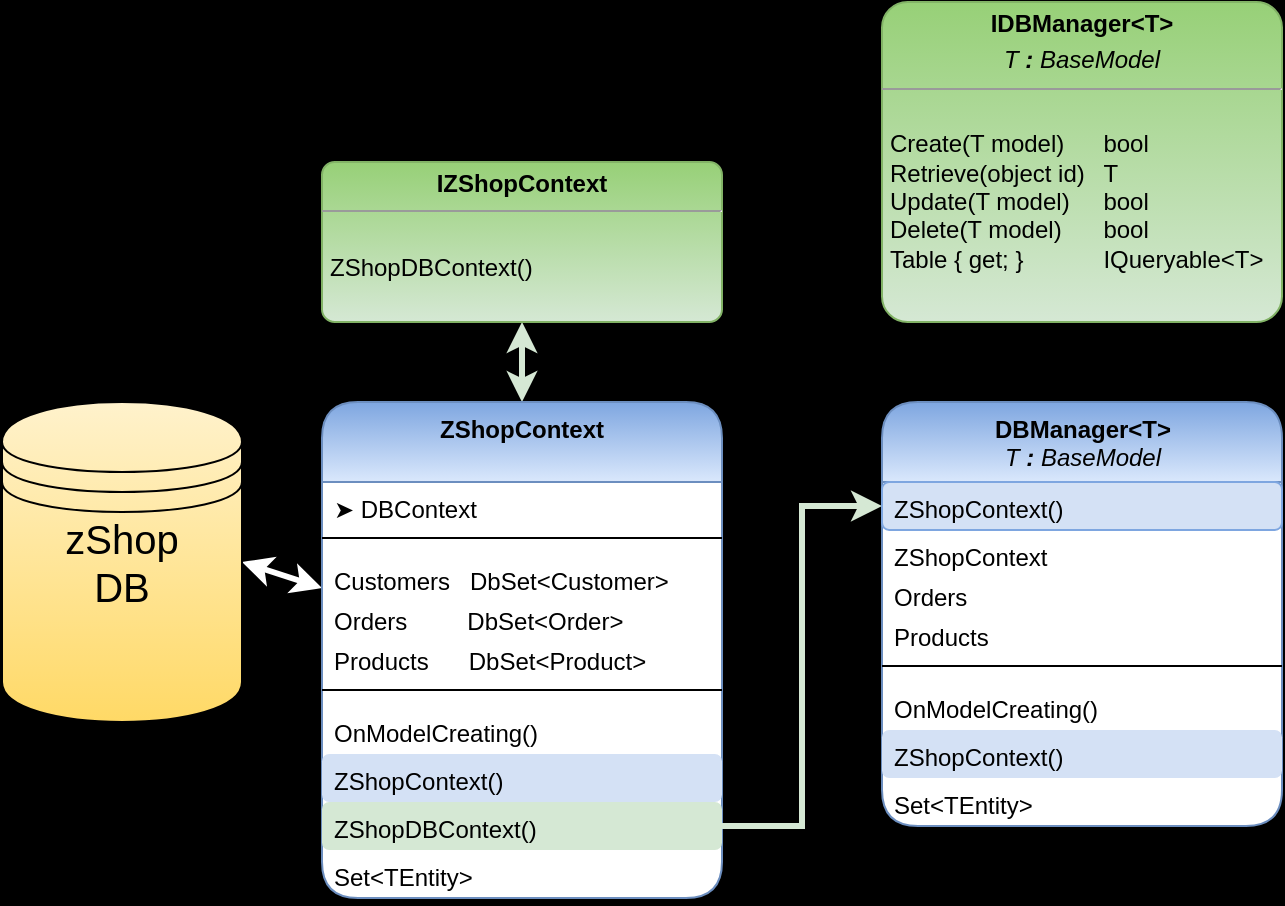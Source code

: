 <mxfile version="15.4.0" type="device"><diagram id="DPeEBo3euNkGFmNGFR4v" name="Side-1"><mxGraphModel dx="1182" dy="792" grid="1" gridSize="10" guides="1" tooltips="1" connect="1" arrows="1" fold="1" page="1" pageScale="1" pageWidth="1654" pageHeight="1169" background="#000000" math="0" shadow="0"><root><mxCell id="0"/><mxCell id="1" parent="0"/><mxCell id="m7e8wsm2qVilHLq1CcKE-19" style="rounded=0;orthogonalLoop=1;jettySize=auto;html=1;exitX=1;exitY=0.5;exitDx=0;exitDy=0;fontSize=10;strokeColor=#FFFFFF;strokeWidth=3;startArrow=classic;startFill=1;entryX=0;entryY=0.85;entryDx=0;entryDy=0;entryPerimeter=0;" edge="1" parent="1" source="m7e8wsm2qVilHLq1CcKE-1" target="m7e8wsm2qVilHLq1CcKE-10"><mxGeometry relative="1" as="geometry"><mxPoint x="190" y="320" as="targetPoint"/></mxGeometry></mxCell><mxCell id="m7e8wsm2qVilHLq1CcKE-1" value="zShop&lt;br style=&quot;font-size: 20px;&quot;&gt;DB" style="shape=datastore;whiteSpace=wrap;html=1;gradientColor=#ffd966;fillColor=#fff2cc;strokeColor=#000000;fontSize=20;verticalAlign=top;" vertex="1" parent="1"><mxGeometry x="40" y="240" width="120" height="160" as="geometry"/></mxCell><mxCell id="m7e8wsm2qVilHLq1CcKE-20" style="edgeStyle=orthogonalEdgeStyle;rounded=0;orthogonalLoop=1;jettySize=auto;html=1;exitX=0.5;exitY=0;exitDx=0;exitDy=0;entryX=0.5;entryY=1;entryDx=0;entryDy=0;fontSize=10;startArrow=classic;startFill=1;strokeColor=#D5E8D4;strokeWidth=3;" edge="1" parent="1" source="m7e8wsm2qVilHLq1CcKE-6" target="m7e8wsm2qVilHLq1CcKE-39"><mxGeometry relative="1" as="geometry"><mxPoint x="280" y="200" as="targetPoint"/></mxGeometry></mxCell><mxCell id="m7e8wsm2qVilHLq1CcKE-6" value="ZShopContext" style="swimlane;fontStyle=1;align=center;verticalAlign=top;childLayout=stackLayout;horizontal=1;startSize=40;horizontalStack=0;resizeParent=1;resizeParentMax=0;resizeLast=0;collapsible=1;marginBottom=0;rounded=1;strokeColor=#6c8ebf;gradientDirection=north;fillColor=#dae8fc;glass=0;gradientColor=#7ea6e0;swimlaneFillColor=default;" vertex="1" parent="1"><mxGeometry x="200" y="240" width="200" height="248" as="geometry"/></mxCell><mxCell id="m7e8wsm2qVilHLq1CcKE-7" value="➤ DBContext" style="text;strokeColor=none;fillColor=none;align=left;verticalAlign=top;spacingLeft=4;spacingRight=4;overflow=hidden;rotatable=0;points=[[0,0.5],[1,0.5]];portConstraint=eastwest;rounded=1;imageHeight=20;imageAspect=1;" vertex="1" parent="m7e8wsm2qVilHLq1CcKE-6"><mxGeometry y="40" width="200" height="20" as="geometry"/></mxCell><mxCell id="m7e8wsm2qVilHLq1CcKE-16" value="" style="line;strokeWidth=1;fillColor=none;align=left;verticalAlign=middle;spacingTop=-1;spacingLeft=3;spacingRight=3;rotatable=0;labelPosition=right;points=[];portConstraint=eastwest;rounded=1;" vertex="1" parent="m7e8wsm2qVilHLq1CcKE-6"><mxGeometry y="60" width="200" height="16" as="geometry"/></mxCell><mxCell id="m7e8wsm2qVilHLq1CcKE-10" value="Customers   DbSet&lt;Customer&gt;" style="text;strokeColor=none;fillColor=none;align=left;verticalAlign=top;spacingLeft=4;spacingRight=4;overflow=hidden;rotatable=0;points=[[0,0.5],[1,0.5]];portConstraint=eastwest;rounded=1;glass=0;" vertex="1" parent="m7e8wsm2qVilHLq1CcKE-6"><mxGeometry y="76" width="200" height="20" as="geometry"/></mxCell><mxCell id="m7e8wsm2qVilHLq1CcKE-11" value="Orders         DbSet&lt;Order&gt;" style="text;strokeColor=none;fillColor=none;align=left;verticalAlign=top;spacingLeft=4;spacingRight=4;overflow=hidden;rotatable=0;points=[[0,0.5],[1,0.5]];portConstraint=eastwest;rounded=1;glass=0;" vertex="1" parent="m7e8wsm2qVilHLq1CcKE-6"><mxGeometry y="96" width="200" height="20" as="geometry"/></mxCell><mxCell id="m7e8wsm2qVilHLq1CcKE-12" value="Products      DbSet&lt;Product&gt;" style="text;strokeColor=none;fillColor=none;align=left;verticalAlign=top;spacingLeft=4;spacingRight=4;overflow=hidden;rotatable=0;points=[[0,0.5],[1,0.5]];portConstraint=eastwest;rounded=1;glass=0;" vertex="1" parent="m7e8wsm2qVilHLq1CcKE-6"><mxGeometry y="116" width="200" height="20" as="geometry"/></mxCell><mxCell id="m7e8wsm2qVilHLq1CcKE-8" value="" style="line;strokeWidth=1;fillColor=none;align=left;verticalAlign=middle;spacingTop=-1;spacingLeft=3;spacingRight=3;rotatable=0;labelPosition=right;points=[];portConstraint=eastwest;rounded=1;" vertex="1" parent="m7e8wsm2qVilHLq1CcKE-6"><mxGeometry y="136" width="200" height="16" as="geometry"/></mxCell><mxCell id="m7e8wsm2qVilHLq1CcKE-9" value="OnModelCreating()" style="text;strokeColor=none;fillColor=none;align=left;verticalAlign=top;spacingLeft=4;spacingRight=4;overflow=hidden;rotatable=0;points=[[0,0.5],[1,0.5]];portConstraint=eastwest;rounded=1;" vertex="1" parent="m7e8wsm2qVilHLq1CcKE-6"><mxGeometry y="152" width="200" height="24" as="geometry"/></mxCell><mxCell id="m7e8wsm2qVilHLq1CcKE-14" value="ZShopContext()" style="text;strokeColor=none;fillColor=#D4E1F5;align=left;verticalAlign=top;spacingLeft=4;spacingRight=4;overflow=hidden;rotatable=0;points=[[0,0.5],[1,0.5]];portConstraint=eastwest;rounded=1;glass=0;" vertex="1" parent="m7e8wsm2qVilHLq1CcKE-6"><mxGeometry y="176" width="200" height="24" as="geometry"/></mxCell><mxCell id="m7e8wsm2qVilHLq1CcKE-15" value="ZShopDBContext()" style="text;strokeColor=none;fillColor=#D5E8D4;align=left;verticalAlign=top;spacingLeft=4;spacingRight=4;overflow=hidden;rotatable=0;points=[[0,0.5],[1,0.5]];portConstraint=eastwest;rounded=1;" vertex="1" parent="m7e8wsm2qVilHLq1CcKE-6"><mxGeometry y="200" width="200" height="24" as="geometry"/></mxCell><mxCell id="m7e8wsm2qVilHLq1CcKE-13" value="Set&lt;TEntity&gt;" style="text;strokeColor=none;fillColor=none;align=left;verticalAlign=top;spacingLeft=4;spacingRight=4;overflow=hidden;rotatable=0;points=[[0,0.5],[1,0.5]];portConstraint=eastwest;rounded=1;" vertex="1" parent="m7e8wsm2qVilHLq1CcKE-6"><mxGeometry y="224" width="200" height="24" as="geometry"/></mxCell><mxCell id="m7e8wsm2qVilHLq1CcKE-21" style="edgeStyle=orthogonalEdgeStyle;rounded=0;orthogonalLoop=1;jettySize=auto;html=1;exitX=1;exitY=0.5;exitDx=0;exitDy=0;fontSize=20;startArrow=none;startFill=0;strokeColor=#D5E8D4;strokeWidth=3;entryX=0;entryY=0.5;entryDx=0;entryDy=0;" edge="1" parent="1" source="m7e8wsm2qVilHLq1CcKE-15" target="m7e8wsm2qVilHLq1CcKE-32"><mxGeometry relative="1" as="geometry"><mxPoint x="480" y="438" as="targetPoint"/></mxGeometry></mxCell><mxCell id="m7e8wsm2qVilHLq1CcKE-23" value="&lt;b&gt;DBManager&amp;lt;T&amp;gt;&lt;/b&gt;&lt;br&gt;&lt;i&gt;T &lt;b&gt;:&lt;/b&gt; BaseModel&lt;/i&gt;" style="swimlane;fontStyle=0;align=center;verticalAlign=top;childLayout=stackLayout;horizontal=1;startSize=40;horizontalStack=0;resizeParent=1;resizeParentMax=0;resizeLast=0;collapsible=1;marginBottom=0;rounded=1;strokeColor=#6c8ebf;gradientDirection=north;fillColor=#dae8fc;glass=0;gradientColor=#7ea6e0;swimlaneFillColor=default;fontColor=default;html=1;" vertex="1" parent="1"><mxGeometry x="480" y="240" width="200" height="212" as="geometry"/></mxCell><mxCell id="m7e8wsm2qVilHLq1CcKE-32" value="ZShopContext()" style="text;strokeColor=#7EA6E0;fillColor=#D4E1F5;align=left;verticalAlign=top;spacingLeft=4;spacingRight=4;overflow=hidden;rotatable=0;points=[[0,0.5],[1,0.5]];portConstraint=eastwest;rounded=1;" vertex="1" parent="m7e8wsm2qVilHLq1CcKE-23"><mxGeometry y="40" width="200" height="24" as="geometry"/></mxCell><mxCell id="m7e8wsm2qVilHLq1CcKE-26" value="ZShopContext" style="text;strokeColor=none;fillColor=none;align=left;verticalAlign=top;spacingLeft=4;spacingRight=4;overflow=hidden;rotatable=0;points=[[0,0.5],[1,0.5]];portConstraint=eastwest;rounded=1;glass=0;" vertex="1" parent="m7e8wsm2qVilHLq1CcKE-23"><mxGeometry y="64" width="200" height="20" as="geometry"/></mxCell><mxCell id="m7e8wsm2qVilHLq1CcKE-27" value="Orders" style="text;strokeColor=none;fillColor=none;align=left;verticalAlign=top;spacingLeft=4;spacingRight=4;overflow=hidden;rotatable=0;points=[[0,0.5],[1,0.5]];portConstraint=eastwest;rounded=1;glass=0;" vertex="1" parent="m7e8wsm2qVilHLq1CcKE-23"><mxGeometry y="84" width="200" height="20" as="geometry"/></mxCell><mxCell id="m7e8wsm2qVilHLq1CcKE-28" value="Products" style="text;strokeColor=none;fillColor=none;align=left;verticalAlign=top;spacingLeft=4;spacingRight=4;overflow=hidden;rotatable=0;points=[[0,0.5],[1,0.5]];portConstraint=eastwest;rounded=1;glass=0;" vertex="1" parent="m7e8wsm2qVilHLq1CcKE-23"><mxGeometry y="104" width="200" height="20" as="geometry"/></mxCell><mxCell id="m7e8wsm2qVilHLq1CcKE-29" value="" style="line;strokeWidth=1;fillColor=none;align=left;verticalAlign=middle;spacingTop=-1;spacingLeft=3;spacingRight=3;rotatable=0;labelPosition=right;points=[];portConstraint=eastwest;rounded=1;" vertex="1" parent="m7e8wsm2qVilHLq1CcKE-23"><mxGeometry y="124" width="200" height="16" as="geometry"/></mxCell><mxCell id="m7e8wsm2qVilHLq1CcKE-30" value="OnModelCreating()" style="text;strokeColor=none;fillColor=none;align=left;verticalAlign=top;spacingLeft=4;spacingRight=4;overflow=hidden;rotatable=0;points=[[0,0.5],[1,0.5]];portConstraint=eastwest;rounded=1;" vertex="1" parent="m7e8wsm2qVilHLq1CcKE-23"><mxGeometry y="140" width="200" height="24" as="geometry"/></mxCell><mxCell id="m7e8wsm2qVilHLq1CcKE-31" value="ZShopContext()" style="text;strokeColor=none;fillColor=#D4E1F5;align=left;verticalAlign=top;spacingLeft=4;spacingRight=4;overflow=hidden;rotatable=0;points=[[0,0.5],[1,0.5]];portConstraint=eastwest;rounded=1;glass=0;" vertex="1" parent="m7e8wsm2qVilHLq1CcKE-23"><mxGeometry y="164" width="200" height="24" as="geometry"/></mxCell><mxCell id="m7e8wsm2qVilHLq1CcKE-33" value="Set&lt;TEntity&gt;" style="text;strokeColor=none;fillColor=none;align=left;verticalAlign=top;spacingLeft=4;spacingRight=4;overflow=hidden;rotatable=0;points=[[0,0.5],[1,0.5]];portConstraint=eastwest;rounded=1;" vertex="1" parent="m7e8wsm2qVilHLq1CcKE-23"><mxGeometry y="188" width="200" height="24" as="geometry"/></mxCell><mxCell id="m7e8wsm2qVilHLq1CcKE-38" value="&lt;p style=&quot;margin: 0px ; margin-top: 4px ; text-align: center&quot;&gt;&lt;b&gt;IDBManager&amp;lt;T&amp;gt;&lt;/b&gt;&lt;/p&gt;&lt;p style=&quot;margin: 0px ; margin-top: 4px ; text-align: center&quot;&gt;&lt;i&gt;T &lt;b&gt;:&lt;/b&gt; BaseModel&lt;/i&gt;&lt;/p&gt;&lt;hr size=&quot;1&quot;&gt;&lt;p style=&quot;margin: 0px ; margin-left: 4px&quot;&gt;&lt;br&gt;&lt;/p&gt;&lt;p style=&quot;margin: 0px ; margin-left: 4px&quot;&gt;Create(T model)&lt;span style=&quot;white-space: pre&quot;&gt;&#9;&lt;/span&gt;bool&lt;br&gt;Retrieve(object id)&lt;span style=&quot;white-space: pre&quot;&gt;&#9;&lt;/span&gt;T&lt;/p&gt;&lt;p style=&quot;margin: 0px ; margin-left: 4px&quot;&gt;Update(T model)&lt;span style=&quot;white-space: pre&quot;&gt;&#9;&lt;/span&gt;bool&lt;/p&gt;&lt;p style=&quot;margin: 0px ; margin-left: 4px&quot;&gt;Delete(T model)&lt;span style=&quot;white-space: pre&quot;&gt;&#9;&lt;/span&gt;bool&lt;/p&gt;&lt;p style=&quot;margin: 0px ; margin-left: 4px&quot;&gt;Table { get; }&lt;span style=&quot;white-space: pre&quot;&gt;&#9;&lt;/span&gt;&lt;span style=&quot;white-space: pre&quot;&gt;&#9;&lt;/span&gt;IQueryable&amp;lt;T&amp;gt;&lt;/p&gt;" style="verticalAlign=top;align=left;overflow=fill;fontSize=12;fontFamily=Helvetica;html=1;rounded=1;glass=0;strokeColor=#82b366;fillColor=#d5e8d4;gradientColor=#97d077;gradientDirection=north;arcSize=8;" vertex="1" parent="1"><mxGeometry x="480" y="40" width="200" height="160" as="geometry"/></mxCell><mxCell id="m7e8wsm2qVilHLq1CcKE-39" value="&lt;p style=&quot;margin: 0px ; margin-top: 4px ; text-align: center&quot;&gt;&lt;b&gt;IZShopContext&lt;/b&gt;&lt;/p&gt;&lt;hr size=&quot;1&quot;&gt;&lt;p style=&quot;margin: 0px ; margin-left: 4px&quot;&gt;&lt;br&gt;&lt;/p&gt;&lt;p style=&quot;margin: 0px ; margin-left: 4px&quot;&gt;ZShopDBContext()&lt;/p&gt;&lt;p style=&quot;margin: 0px ; margin-left: 4px&quot;&gt;&lt;br&gt;&lt;/p&gt;" style="verticalAlign=top;align=left;overflow=fill;fontSize=12;fontFamily=Helvetica;html=1;rounded=1;glass=0;strokeColor=#82b366;fillColor=#d5e8d4;gradientColor=#97d077;gradientDirection=north;arcSize=8;" vertex="1" parent="1"><mxGeometry x="200" y="120" width="200" height="80" as="geometry"/></mxCell></root></mxGraphModel></diagram></mxfile>